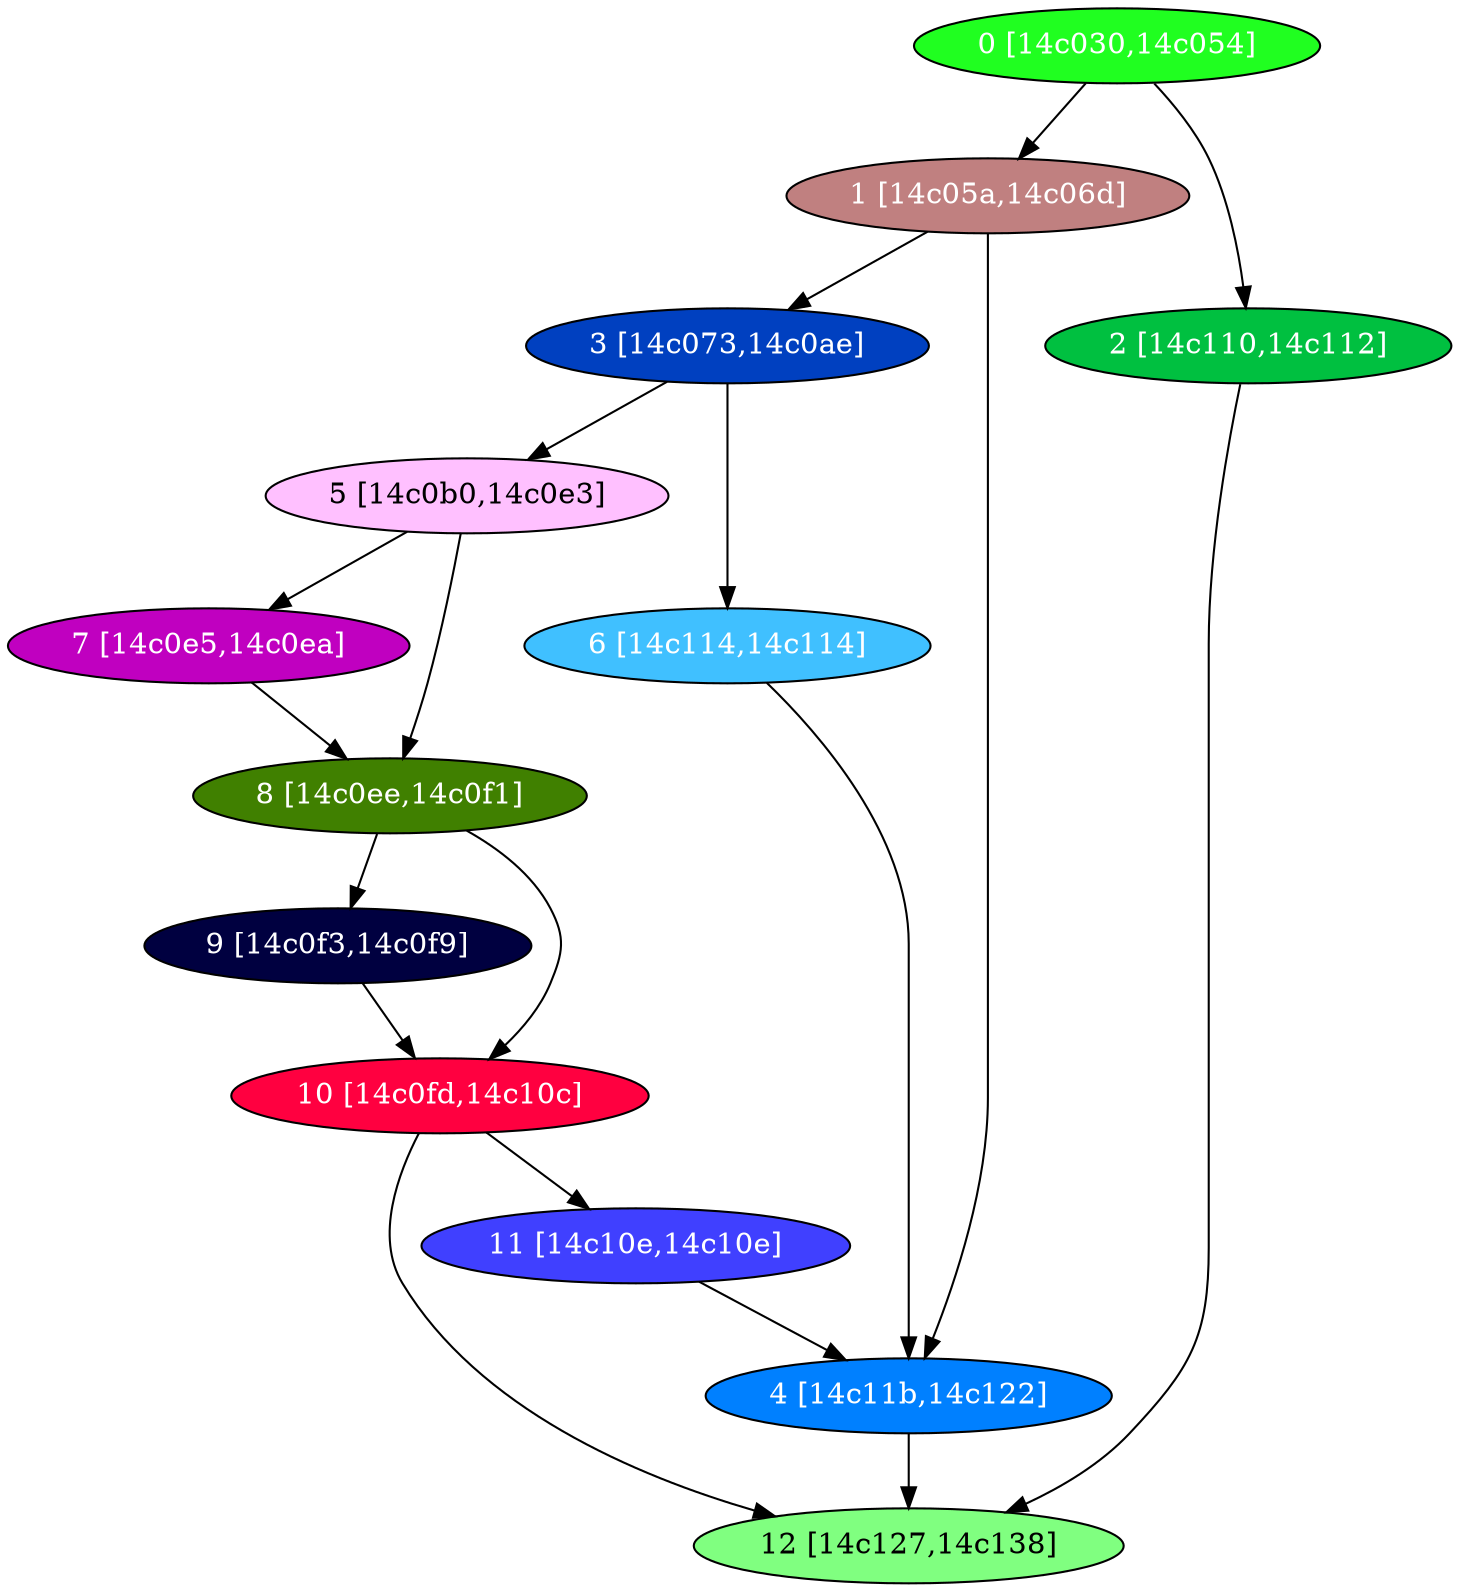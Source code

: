 diGraph libnss3{
	libnss3_0  [style=filled fillcolor="#20FF20" fontcolor="#ffffff" shape=oval label="0 [14c030,14c054]"]
	libnss3_1  [style=filled fillcolor="#C08080" fontcolor="#ffffff" shape=oval label="1 [14c05a,14c06d]"]
	libnss3_2  [style=filled fillcolor="#00C040" fontcolor="#ffffff" shape=oval label="2 [14c110,14c112]"]
	libnss3_3  [style=filled fillcolor="#0040C0" fontcolor="#ffffff" shape=oval label="3 [14c073,14c0ae]"]
	libnss3_4  [style=filled fillcolor="#0080FF" fontcolor="#ffffff" shape=oval label="4 [14c11b,14c122]"]
	libnss3_5  [style=filled fillcolor="#FFC0FF" fontcolor="#000000" shape=oval label="5 [14c0b0,14c0e3]"]
	libnss3_6  [style=filled fillcolor="#40C0FF" fontcolor="#ffffff" shape=oval label="6 [14c114,14c114]"]
	libnss3_7  [style=filled fillcolor="#C000C0" fontcolor="#ffffff" shape=oval label="7 [14c0e5,14c0ea]"]
	libnss3_8  [style=filled fillcolor="#408000" fontcolor="#ffffff" shape=oval label="8 [14c0ee,14c0f1]"]
	libnss3_9  [style=filled fillcolor="#000040" fontcolor="#ffffff" shape=oval label="9 [14c0f3,14c0f9]"]
	libnss3_a  [style=filled fillcolor="#FF0040" fontcolor="#ffffff" shape=oval label="10 [14c0fd,14c10c]"]
	libnss3_b  [style=filled fillcolor="#4040FF" fontcolor="#ffffff" shape=oval label="11 [14c10e,14c10e]"]
	libnss3_c  [style=filled fillcolor="#80FF80" fontcolor="#000000" shape=oval label="12 [14c127,14c138]"]

	libnss3_0 -> libnss3_1
	libnss3_0 -> libnss3_2
	libnss3_1 -> libnss3_3
	libnss3_1 -> libnss3_4
	libnss3_2 -> libnss3_c
	libnss3_3 -> libnss3_5
	libnss3_3 -> libnss3_6
	libnss3_4 -> libnss3_c
	libnss3_5 -> libnss3_7
	libnss3_5 -> libnss3_8
	libnss3_6 -> libnss3_4
	libnss3_7 -> libnss3_8
	libnss3_8 -> libnss3_9
	libnss3_8 -> libnss3_a
	libnss3_9 -> libnss3_a
	libnss3_a -> libnss3_b
	libnss3_a -> libnss3_c
	libnss3_b -> libnss3_4
}